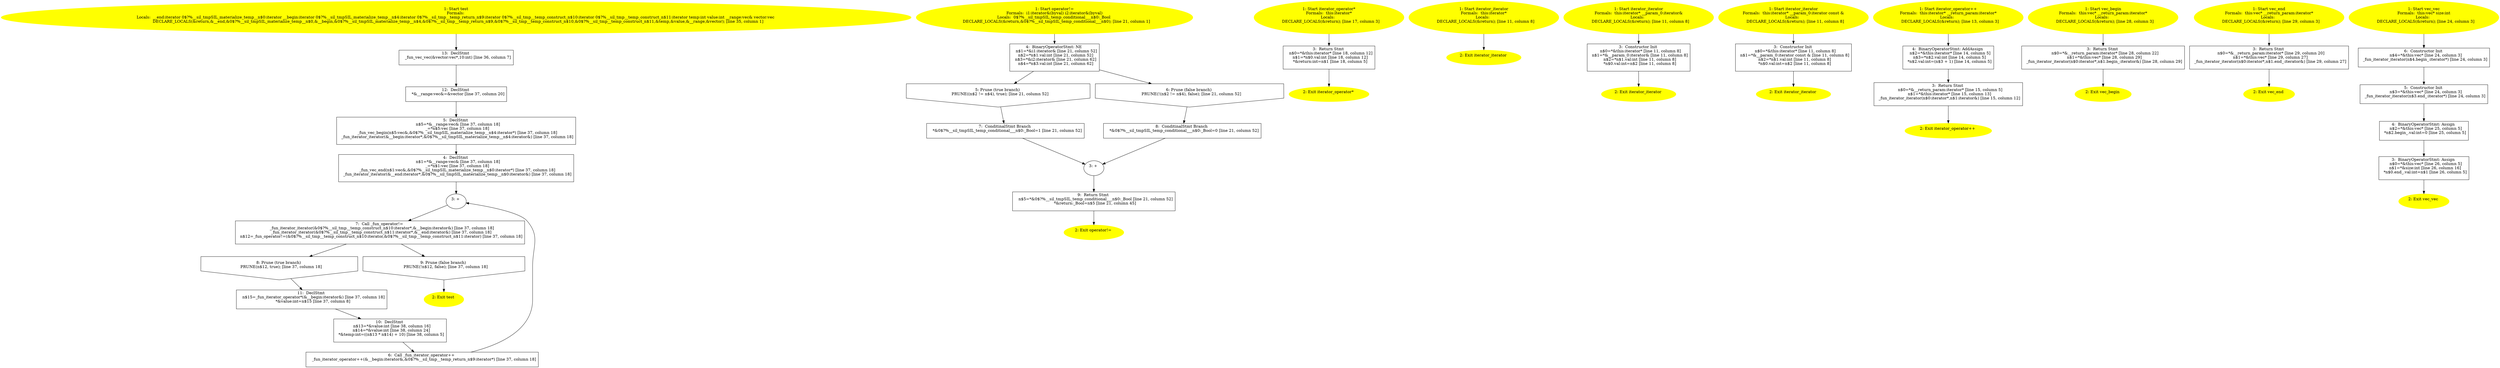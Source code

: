 /* @generated */
digraph iCFG {
"test#18241244337164948030.afc14f193ad97442f67ac7183be789bc_1" [label="1: Start test\nFormals: \nLocals:  __end:iterator 0$?%__sil_tmpSIL_materialize_temp__n$0:iterator __begin:iterator 0$?%__sil_tmpSIL_materialize_temp__n$4:iterator 0$?%__sil_tmp__temp_return_n$9:iterator 0$?%__sil_tmp__temp_construct_n$10:iterator 0$?%__sil_tmp__temp_construct_n$11:iterator temp:int value:int __range:vec& vector:vec \n   DECLARE_LOCALS(&return,&__end,&0$?%__sil_tmpSIL_materialize_temp__n$0,&__begin,&0$?%__sil_tmpSIL_materialize_temp__n$4,&0$?%__sil_tmp__temp_return_n$9,&0$?%__sil_tmp__temp_construct_n$10,&0$?%__sil_tmp__temp_construct_n$11,&temp,&value,&__range,&vector); [line 35, column 1]\n " color=yellow style=filled]
	

	 "test#18241244337164948030.afc14f193ad97442f67ac7183be789bc_1" -> "test#18241244337164948030.afc14f193ad97442f67ac7183be789bc_13" ;
"test#18241244337164948030.afc14f193ad97442f67ac7183be789bc_2" [label="2: Exit test \n  " color=yellow style=filled]
	

"test#18241244337164948030.afc14f193ad97442f67ac7183be789bc_3" [label="3: + \n  " ]
	

	 "test#18241244337164948030.afc14f193ad97442f67ac7183be789bc_3" -> "test#18241244337164948030.afc14f193ad97442f67ac7183be789bc_7" ;
"test#18241244337164948030.afc14f193ad97442f67ac7183be789bc_4" [label="4:  DeclStmt \n   n$1=*&__range:vec& [line 37, column 18]\n  _=*n$1:vec [line 37, column 18]\n  _fun_vec_end(n$1:vec&,&0$?%__sil_tmpSIL_materialize_temp__n$0:iterator*) [line 37, column 18]\n  _fun_iterator_iterator(&__end:iterator*,&0$?%__sil_tmpSIL_materialize_temp__n$0:iterator&) [line 37, column 18]\n " shape="box"]
	

	 "test#18241244337164948030.afc14f193ad97442f67ac7183be789bc_4" -> "test#18241244337164948030.afc14f193ad97442f67ac7183be789bc_3" ;
"test#18241244337164948030.afc14f193ad97442f67ac7183be789bc_5" [label="5:  DeclStmt \n   n$5=*&__range:vec& [line 37, column 18]\n  _=*n$5:vec [line 37, column 18]\n  _fun_vec_begin(n$5:vec&,&0$?%__sil_tmpSIL_materialize_temp__n$4:iterator*) [line 37, column 18]\n  _fun_iterator_iterator(&__begin:iterator*,&0$?%__sil_tmpSIL_materialize_temp__n$4:iterator&) [line 37, column 18]\n " shape="box"]
	

	 "test#18241244337164948030.afc14f193ad97442f67ac7183be789bc_5" -> "test#18241244337164948030.afc14f193ad97442f67ac7183be789bc_4" ;
"test#18241244337164948030.afc14f193ad97442f67ac7183be789bc_6" [label="6:  Call _fun_iterator_operator++ \n   _fun_iterator_operator++(&__begin:iterator&,&0$?%__sil_tmp__temp_return_n$9:iterator*) [line 37, column 18]\n " shape="box"]
	

	 "test#18241244337164948030.afc14f193ad97442f67ac7183be789bc_6" -> "test#18241244337164948030.afc14f193ad97442f67ac7183be789bc_3" ;
"test#18241244337164948030.afc14f193ad97442f67ac7183be789bc_7" [label="7:  Call _fun_operator!= \n   _fun_iterator_iterator(&0$?%__sil_tmp__temp_construct_n$10:iterator*,&__begin:iterator&) [line 37, column 18]\n  _fun_iterator_iterator(&0$?%__sil_tmp__temp_construct_n$11:iterator*,&__end:iterator&) [line 37, column 18]\n  n$12=_fun_operator!=(&0$?%__sil_tmp__temp_construct_n$10:iterator,&0$?%__sil_tmp__temp_construct_n$11:iterator) [line 37, column 18]\n " shape="box"]
	

	 "test#18241244337164948030.afc14f193ad97442f67ac7183be789bc_7" -> "test#18241244337164948030.afc14f193ad97442f67ac7183be789bc_8" ;
	 "test#18241244337164948030.afc14f193ad97442f67ac7183be789bc_7" -> "test#18241244337164948030.afc14f193ad97442f67ac7183be789bc_9" ;
"test#18241244337164948030.afc14f193ad97442f67ac7183be789bc_8" [label="8: Prune (true branch) \n   PRUNE(n$12, true); [line 37, column 18]\n " shape="invhouse"]
	

	 "test#18241244337164948030.afc14f193ad97442f67ac7183be789bc_8" -> "test#18241244337164948030.afc14f193ad97442f67ac7183be789bc_11" ;
"test#18241244337164948030.afc14f193ad97442f67ac7183be789bc_9" [label="9: Prune (false branch) \n   PRUNE(!n$12, false); [line 37, column 18]\n " shape="invhouse"]
	

	 "test#18241244337164948030.afc14f193ad97442f67ac7183be789bc_9" -> "test#18241244337164948030.afc14f193ad97442f67ac7183be789bc_2" ;
"test#18241244337164948030.afc14f193ad97442f67ac7183be789bc_10" [label="10:  DeclStmt \n   n$13=*&value:int [line 38, column 16]\n  n$14=*&value:int [line 38, column 24]\n  *&temp:int=((n$13 * n$14) + 10) [line 38, column 5]\n " shape="box"]
	

	 "test#18241244337164948030.afc14f193ad97442f67ac7183be789bc_10" -> "test#18241244337164948030.afc14f193ad97442f67ac7183be789bc_6" ;
"test#18241244337164948030.afc14f193ad97442f67ac7183be789bc_11" [label="11:  DeclStmt \n   n$15=_fun_iterator_operator*(&__begin:iterator&) [line 37, column 18]\n  *&value:int=n$15 [line 37, column 8]\n " shape="box"]
	

	 "test#18241244337164948030.afc14f193ad97442f67ac7183be789bc_11" -> "test#18241244337164948030.afc14f193ad97442f67ac7183be789bc_10" ;
"test#18241244337164948030.afc14f193ad97442f67ac7183be789bc_12" [label="12:  DeclStmt \n   *&__range:vec&=&vector [line 37, column 20]\n " shape="box"]
	

	 "test#18241244337164948030.afc14f193ad97442f67ac7183be789bc_12" -> "test#18241244337164948030.afc14f193ad97442f67ac7183be789bc_5" ;
"test#18241244337164948030.afc14f193ad97442f67ac7183be789bc_13" [label="13:  DeclStmt \n   _fun_vec_vec(&vector:vec*,10:int) [line 36, column 7]\n " shape="box"]
	

	 "test#18241244337164948030.afc14f193ad97442f67ac7183be789bc_13" -> "test#18241244337164948030.afc14f193ad97442f67ac7183be789bc_12" ;
"operator!=#4715710375716659667.eb4126b3edd381f3092a9e38275754d4_1" [label="1: Start operator!=\nFormals:  i1:iterator&(byval) i2:iterator&(byval)\nLocals:  0$?%__sil_tmpSIL_temp_conditional___n$0:_Bool \n   DECLARE_LOCALS(&return,&0$?%__sil_tmpSIL_temp_conditional___n$0); [line 21, column 1]\n " color=yellow style=filled]
	

	 "operator!=#4715710375716659667.eb4126b3edd381f3092a9e38275754d4_1" -> "operator!=#4715710375716659667.eb4126b3edd381f3092a9e38275754d4_4" ;
"operator!=#4715710375716659667.eb4126b3edd381f3092a9e38275754d4_2" [label="2: Exit operator!= \n  " color=yellow style=filled]
	

"operator!=#4715710375716659667.eb4126b3edd381f3092a9e38275754d4_3" [label="3: + \n  " ]
	

	 "operator!=#4715710375716659667.eb4126b3edd381f3092a9e38275754d4_3" -> "operator!=#4715710375716659667.eb4126b3edd381f3092a9e38275754d4_9" ;
"operator!=#4715710375716659667.eb4126b3edd381f3092a9e38275754d4_4" [label="4:  BinaryOperatorStmt: NE \n   n$1=*&i1:iterator& [line 21, column 52]\n  n$2=*n$1.val:int [line 21, column 52]\n  n$3=*&i2:iterator& [line 21, column 62]\n  n$4=*n$3.val:int [line 21, column 62]\n " shape="box"]
	

	 "operator!=#4715710375716659667.eb4126b3edd381f3092a9e38275754d4_4" -> "operator!=#4715710375716659667.eb4126b3edd381f3092a9e38275754d4_5" ;
	 "operator!=#4715710375716659667.eb4126b3edd381f3092a9e38275754d4_4" -> "operator!=#4715710375716659667.eb4126b3edd381f3092a9e38275754d4_6" ;
"operator!=#4715710375716659667.eb4126b3edd381f3092a9e38275754d4_5" [label="5: Prune (true branch) \n   PRUNE((n$2 != n$4), true); [line 21, column 52]\n " shape="invhouse"]
	

	 "operator!=#4715710375716659667.eb4126b3edd381f3092a9e38275754d4_5" -> "operator!=#4715710375716659667.eb4126b3edd381f3092a9e38275754d4_7" ;
"operator!=#4715710375716659667.eb4126b3edd381f3092a9e38275754d4_6" [label="6: Prune (false branch) \n   PRUNE(!(n$2 != n$4), false); [line 21, column 52]\n " shape="invhouse"]
	

	 "operator!=#4715710375716659667.eb4126b3edd381f3092a9e38275754d4_6" -> "operator!=#4715710375716659667.eb4126b3edd381f3092a9e38275754d4_8" ;
"operator!=#4715710375716659667.eb4126b3edd381f3092a9e38275754d4_7" [label="7:  ConditinalStmt Branch \n   *&0$?%__sil_tmpSIL_temp_conditional___n$0:_Bool=1 [line 21, column 52]\n " shape="box"]
	

	 "operator!=#4715710375716659667.eb4126b3edd381f3092a9e38275754d4_7" -> "operator!=#4715710375716659667.eb4126b3edd381f3092a9e38275754d4_3" ;
"operator!=#4715710375716659667.eb4126b3edd381f3092a9e38275754d4_8" [label="8:  ConditinalStmt Branch \n   *&0$?%__sil_tmpSIL_temp_conditional___n$0:_Bool=0 [line 21, column 52]\n " shape="box"]
	

	 "operator!=#4715710375716659667.eb4126b3edd381f3092a9e38275754d4_8" -> "operator!=#4715710375716659667.eb4126b3edd381f3092a9e38275754d4_3" ;
"operator!=#4715710375716659667.eb4126b3edd381f3092a9e38275754d4_9" [label="9:  Return Stmt \n   n$5=*&0$?%__sil_tmpSIL_temp_conditional___n$0:_Bool [line 21, column 52]\n  *&return:_Bool=n$5 [line 21, column 45]\n " shape="box"]
	

	 "operator!=#4715710375716659667.eb4126b3edd381f3092a9e38275754d4_9" -> "operator!=#4715710375716659667.eb4126b3edd381f3092a9e38275754d4_2" ;
"operator*#iterator#(14296957122470685412).e3f593369544fc43a253ad1e4f5ed136_1" [label="1: Start iterator_operator*\nFormals:  this:iterator*\nLocals:  \n   DECLARE_LOCALS(&return); [line 17, column 3]\n " color=yellow style=filled]
	

	 "operator*#iterator#(14296957122470685412).e3f593369544fc43a253ad1e4f5ed136_1" -> "operator*#iterator#(14296957122470685412).e3f593369544fc43a253ad1e4f5ed136_3" ;
"operator*#iterator#(14296957122470685412).e3f593369544fc43a253ad1e4f5ed136_2" [label="2: Exit iterator_operator* \n  " color=yellow style=filled]
	

"operator*#iterator#(14296957122470685412).e3f593369544fc43a253ad1e4f5ed136_3" [label="3:  Return Stmt \n   n$0=*&this:iterator* [line 18, column 12]\n  n$1=*n$0.val:int [line 18, column 12]\n  *&return:int=n$1 [line 18, column 5]\n " shape="box"]
	

	 "operator*#iterator#(14296957122470685412).e3f593369544fc43a253ad1e4f5ed136_3" -> "operator*#iterator#(14296957122470685412).e3f593369544fc43a253ad1e4f5ed136_2" ;
"iterator#iterator#{17107199916075329459}.2fc51ac860d26e778b9b34e5032f02d5_1" [label="1: Start iterator_iterator\nFormals:  this:iterator*\nLocals:  \n   DECLARE_LOCALS(&return); [line 11, column 8]\n " color=yellow style=filled]
	

	 "iterator#iterator#{17107199916075329459}.2fc51ac860d26e778b9b34e5032f02d5_1" -> "iterator#iterator#{17107199916075329459}.2fc51ac860d26e778b9b34e5032f02d5_2" ;
"iterator#iterator#{17107199916075329459}.2fc51ac860d26e778b9b34e5032f02d5_2" [label="2: Exit iterator_iterator \n  " color=yellow style=filled]
	

"iterator#iterator#{3083368405611515834|constexpr}.86fcbefb2af88c097bfa7e085c4b4f40_1" [label="1: Start iterator_iterator\nFormals:  this:iterator* __param_0:iterator&\nLocals:  \n   DECLARE_LOCALS(&return); [line 11, column 8]\n " color=yellow style=filled]
	

	 "iterator#iterator#{3083368405611515834|constexpr}.86fcbefb2af88c097bfa7e085c4b4f40_1" -> "iterator#iterator#{3083368405611515834|constexpr}.86fcbefb2af88c097bfa7e085c4b4f40_3" ;
"iterator#iterator#{3083368405611515834|constexpr}.86fcbefb2af88c097bfa7e085c4b4f40_2" [label="2: Exit iterator_iterator \n  " color=yellow style=filled]
	

"iterator#iterator#{3083368405611515834|constexpr}.86fcbefb2af88c097bfa7e085c4b4f40_3" [label="3:  Constructor Init \n   n$0=*&this:iterator* [line 11, column 8]\n  n$1=*&__param_0:iterator& [line 11, column 8]\n  n$2=*n$1.val:int [line 11, column 8]\n  *n$0.val:int=n$2 [line 11, column 8]\n " shape="box"]
	

	 "iterator#iterator#{3083368405611515834|constexpr}.86fcbefb2af88c097bfa7e085c4b4f40_3" -> "iterator#iterator#{3083368405611515834|constexpr}.86fcbefb2af88c097bfa7e085c4b4f40_2" ;
"iterator#iterator#{11413353760466671846|constexpr}.a278508d3bccc69caf1a1db6246cf788_1" [label="1: Start iterator_iterator\nFormals:  this:iterator* __param_0:iterator const &\nLocals:  \n   DECLARE_LOCALS(&return); [line 11, column 8]\n " color=yellow style=filled]
	

	 "iterator#iterator#{11413353760466671846|constexpr}.a278508d3bccc69caf1a1db6246cf788_1" -> "iterator#iterator#{11413353760466671846|constexpr}.a278508d3bccc69caf1a1db6246cf788_3" ;
"iterator#iterator#{11413353760466671846|constexpr}.a278508d3bccc69caf1a1db6246cf788_2" [label="2: Exit iterator_iterator \n  " color=yellow style=filled]
	

"iterator#iterator#{11413353760466671846|constexpr}.a278508d3bccc69caf1a1db6246cf788_3" [label="3:  Constructor Init \n   n$0=*&this:iterator* [line 11, column 8]\n  n$1=*&__param_0:iterator const & [line 11, column 8]\n  n$2=*n$1.val:int [line 11, column 8]\n  *n$0.val:int=n$2 [line 11, column 8]\n " shape="box"]
	

	 "iterator#iterator#{11413353760466671846|constexpr}.a278508d3bccc69caf1a1db6246cf788_3" -> "iterator#iterator#{11413353760466671846|constexpr}.a278508d3bccc69caf1a1db6246cf788_2" ;
"operator++#iterator#(14034081864165661659).8f8d47641e87add0a7463df1d1fa7b15_1" [label="1: Start iterator_operator++\nFormals:  this:iterator* __return_param:iterator*\nLocals:  \n   DECLARE_LOCALS(&return); [line 13, column 3]\n " color=yellow style=filled]
	

	 "operator++#iterator#(14034081864165661659).8f8d47641e87add0a7463df1d1fa7b15_1" -> "operator++#iterator#(14034081864165661659).8f8d47641e87add0a7463df1d1fa7b15_4" ;
"operator++#iterator#(14034081864165661659).8f8d47641e87add0a7463df1d1fa7b15_2" [label="2: Exit iterator_operator++ \n  " color=yellow style=filled]
	

"operator++#iterator#(14034081864165661659).8f8d47641e87add0a7463df1d1fa7b15_3" [label="3:  Return Stmt \n   n$0=*&__return_param:iterator* [line 15, column 5]\n  n$1=*&this:iterator* [line 15, column 13]\n  _fun_iterator_iterator(n$0:iterator*,n$1:iterator&) [line 15, column 12]\n " shape="box"]
	

	 "operator++#iterator#(14034081864165661659).8f8d47641e87add0a7463df1d1fa7b15_3" -> "operator++#iterator#(14034081864165661659).8f8d47641e87add0a7463df1d1fa7b15_2" ;
"operator++#iterator#(14034081864165661659).8f8d47641e87add0a7463df1d1fa7b15_4" [label="4:  BinaryOperatorStmt: AddAssign \n   n$2=*&this:iterator* [line 14, column 5]\n  n$3=*n$2.val:int [line 14, column 5]\n  *n$2.val:int=(n$3 + 1) [line 14, column 5]\n " shape="box"]
	

	 "operator++#iterator#(14034081864165661659).8f8d47641e87add0a7463df1d1fa7b15_4" -> "operator++#iterator#(14034081864165661659).8f8d47641e87add0a7463df1d1fa7b15_3" ;
"begin#vec#(1866137161906470488).7bca21f38283b3487a15399a2f8cb73c_1" [label="1: Start vec_begin\nFormals:  this:vec* __return_param:iterator*\nLocals:  \n   DECLARE_LOCALS(&return); [line 28, column 3]\n " color=yellow style=filled]
	

	 "begin#vec#(1866137161906470488).7bca21f38283b3487a15399a2f8cb73c_1" -> "begin#vec#(1866137161906470488).7bca21f38283b3487a15399a2f8cb73c_3" ;
"begin#vec#(1866137161906470488).7bca21f38283b3487a15399a2f8cb73c_2" [label="2: Exit vec_begin \n  " color=yellow style=filled]
	

"begin#vec#(1866137161906470488).7bca21f38283b3487a15399a2f8cb73c_3" [label="3:  Return Stmt \n   n$0=*&__return_param:iterator* [line 28, column 22]\n  n$1=*&this:vec* [line 28, column 29]\n  _fun_iterator_iterator(n$0:iterator*,n$1.begin_:iterator&) [line 28, column 29]\n " shape="box"]
	

	 "begin#vec#(1866137161906470488).7bca21f38283b3487a15399a2f8cb73c_3" -> "begin#vec#(1866137161906470488).7bca21f38283b3487a15399a2f8cb73c_2" ;
"end#vec#(14240882620331653738).9e08a46e9d5bcb3339794674882c80a3_1" [label="1: Start vec_end\nFormals:  this:vec* __return_param:iterator*\nLocals:  \n   DECLARE_LOCALS(&return); [line 29, column 3]\n " color=yellow style=filled]
	

	 "end#vec#(14240882620331653738).9e08a46e9d5bcb3339794674882c80a3_1" -> "end#vec#(14240882620331653738).9e08a46e9d5bcb3339794674882c80a3_3" ;
"end#vec#(14240882620331653738).9e08a46e9d5bcb3339794674882c80a3_2" [label="2: Exit vec_end \n  " color=yellow style=filled]
	

"end#vec#(14240882620331653738).9e08a46e9d5bcb3339794674882c80a3_3" [label="3:  Return Stmt \n   n$0=*&__return_param:iterator* [line 29, column 20]\n  n$1=*&this:vec* [line 29, column 27]\n  _fun_iterator_iterator(n$0:iterator*,n$1.end_:iterator&) [line 29, column 27]\n " shape="box"]
	

	 "end#vec#(14240882620331653738).9e08a46e9d5bcb3339794674882c80a3_3" -> "end#vec#(14240882620331653738).9e08a46e9d5bcb3339794674882c80a3_2" ;
"vec#vec#{13876720186060950809}.c3c9a518fcec87e97d6b52a59f13d428_1" [label="1: Start vec_vec\nFormals:  this:vec* size:int\nLocals:  \n   DECLARE_LOCALS(&return); [line 24, column 3]\n " color=yellow style=filled]
	

	 "vec#vec#{13876720186060950809}.c3c9a518fcec87e97d6b52a59f13d428_1" -> "vec#vec#{13876720186060950809}.c3c9a518fcec87e97d6b52a59f13d428_6" ;
"vec#vec#{13876720186060950809}.c3c9a518fcec87e97d6b52a59f13d428_2" [label="2: Exit vec_vec \n  " color=yellow style=filled]
	

"vec#vec#{13876720186060950809}.c3c9a518fcec87e97d6b52a59f13d428_3" [label="3:  BinaryOperatorStmt: Assign \n   n$0=*&this:vec* [line 26, column 5]\n  n$1=*&size:int [line 26, column 16]\n  *n$0.end_.val:int=n$1 [line 26, column 5]\n " shape="box"]
	

	 "vec#vec#{13876720186060950809}.c3c9a518fcec87e97d6b52a59f13d428_3" -> "vec#vec#{13876720186060950809}.c3c9a518fcec87e97d6b52a59f13d428_2" ;
"vec#vec#{13876720186060950809}.c3c9a518fcec87e97d6b52a59f13d428_4" [label="4:  BinaryOperatorStmt: Assign \n   n$2=*&this:vec* [line 25, column 5]\n  *n$2.begin_.val:int=0 [line 25, column 5]\n " shape="box"]
	

	 "vec#vec#{13876720186060950809}.c3c9a518fcec87e97d6b52a59f13d428_4" -> "vec#vec#{13876720186060950809}.c3c9a518fcec87e97d6b52a59f13d428_3" ;
"vec#vec#{13876720186060950809}.c3c9a518fcec87e97d6b52a59f13d428_5" [label="5:  Constructor Init \n   n$3=*&this:vec* [line 24, column 3]\n  _fun_iterator_iterator(n$3.end_:iterator*) [line 24, column 3]\n " shape="box"]
	

	 "vec#vec#{13876720186060950809}.c3c9a518fcec87e97d6b52a59f13d428_5" -> "vec#vec#{13876720186060950809}.c3c9a518fcec87e97d6b52a59f13d428_4" ;
"vec#vec#{13876720186060950809}.c3c9a518fcec87e97d6b52a59f13d428_6" [label="6:  Constructor Init \n   n$4=*&this:vec* [line 24, column 3]\n  _fun_iterator_iterator(n$4.begin_:iterator*) [line 24, column 3]\n " shape="box"]
	

	 "vec#vec#{13876720186060950809}.c3c9a518fcec87e97d6b52a59f13d428_6" -> "vec#vec#{13876720186060950809}.c3c9a518fcec87e97d6b52a59f13d428_5" ;
}

